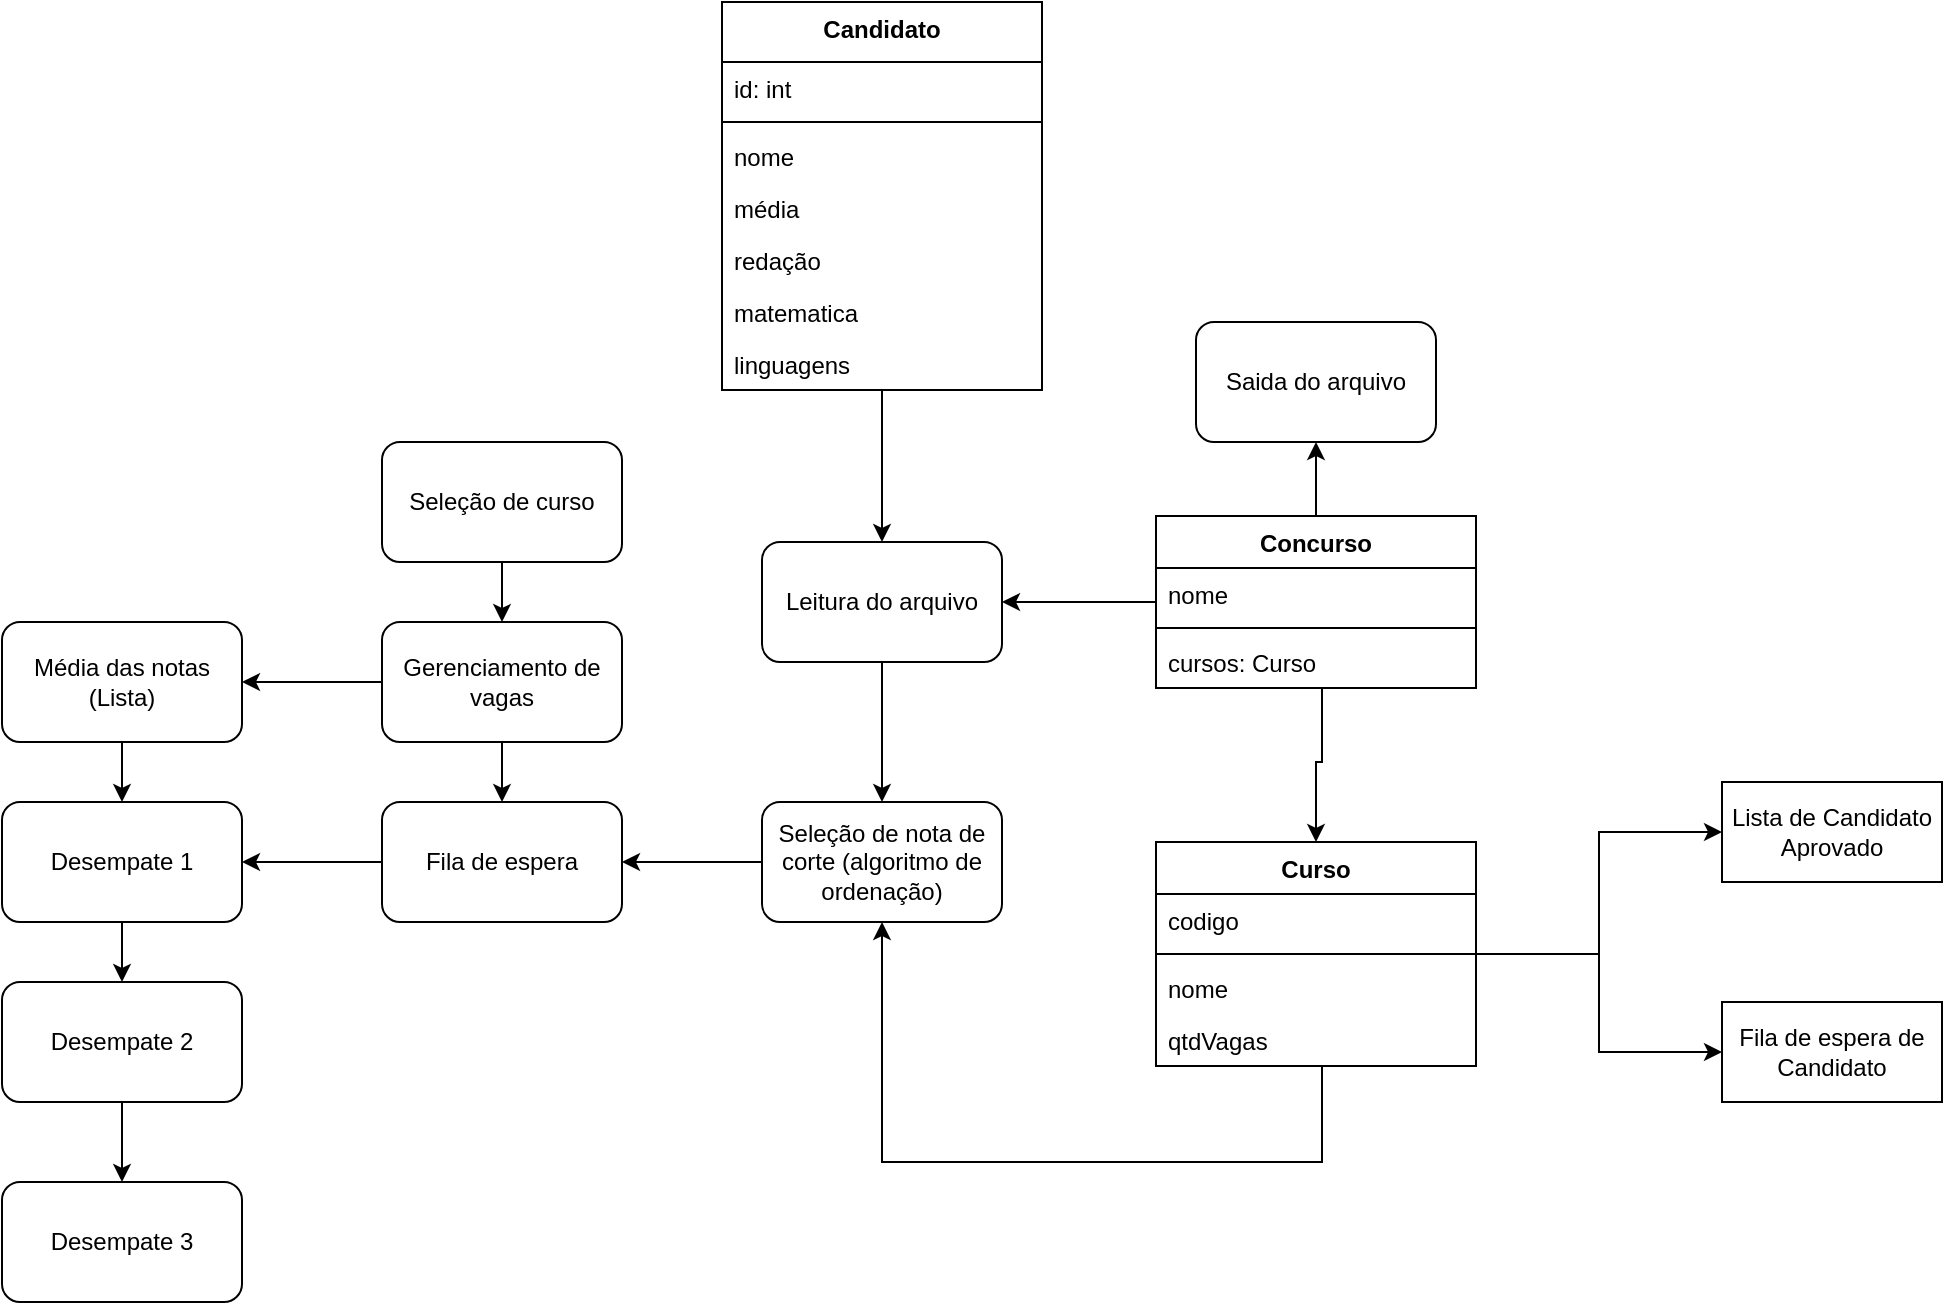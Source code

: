 <mxfile version="24.5.2" type="device">
  <diagram name="Página-1" id="CJAZAIpfjAzhSEw6AVTg">
    <mxGraphModel dx="1301" dy="1809" grid="1" gridSize="10" guides="1" tooltips="1" connect="1" arrows="1" fold="1" page="1" pageScale="1" pageWidth="827" pageHeight="1169" math="0" shadow="0">
      <root>
        <mxCell id="0" />
        <mxCell id="1" parent="0" />
        <mxCell id="j923q_v8Hhribv1rcpgO-5" style="edgeStyle=orthogonalEdgeStyle;rounded=0;orthogonalLoop=1;jettySize=auto;html=1;" edge="1" parent="1" source="j923q_v8Hhribv1rcpgO-1" target="j923q_v8Hhribv1rcpgO-2">
          <mxGeometry relative="1" as="geometry" />
        </mxCell>
        <mxCell id="j923q_v8Hhribv1rcpgO-1" value="Média das notas (Lista)" style="rounded=1;whiteSpace=wrap;html=1;" vertex="1" parent="1">
          <mxGeometry x="90" y="190" width="120" height="60" as="geometry" />
        </mxCell>
        <mxCell id="j923q_v8Hhribv1rcpgO-6" style="edgeStyle=orthogonalEdgeStyle;rounded=0;orthogonalLoop=1;jettySize=auto;html=1;" edge="1" parent="1" source="j923q_v8Hhribv1rcpgO-2" target="j923q_v8Hhribv1rcpgO-4">
          <mxGeometry relative="1" as="geometry" />
        </mxCell>
        <mxCell id="j923q_v8Hhribv1rcpgO-2" value="Desempate 1" style="rounded=1;whiteSpace=wrap;html=1;" vertex="1" parent="1">
          <mxGeometry x="90" y="280" width="120" height="60" as="geometry" />
        </mxCell>
        <mxCell id="j923q_v8Hhribv1rcpgO-3" value="Desempate 3" style="rounded=1;whiteSpace=wrap;html=1;" vertex="1" parent="1">
          <mxGeometry x="90" y="470" width="120" height="60" as="geometry" />
        </mxCell>
        <mxCell id="j923q_v8Hhribv1rcpgO-7" style="edgeStyle=orthogonalEdgeStyle;rounded=0;orthogonalLoop=1;jettySize=auto;html=1;" edge="1" parent="1" source="j923q_v8Hhribv1rcpgO-4" target="j923q_v8Hhribv1rcpgO-3">
          <mxGeometry relative="1" as="geometry" />
        </mxCell>
        <mxCell id="j923q_v8Hhribv1rcpgO-4" value="Desempate 2" style="rounded=1;whiteSpace=wrap;html=1;" vertex="1" parent="1">
          <mxGeometry x="90" y="370" width="120" height="60" as="geometry" />
        </mxCell>
        <mxCell id="j923q_v8Hhribv1rcpgO-10" style="edgeStyle=orthogonalEdgeStyle;rounded=0;orthogonalLoop=1;jettySize=auto;html=1;" edge="1" parent="1" source="j923q_v8Hhribv1rcpgO-8" target="j923q_v8Hhribv1rcpgO-9">
          <mxGeometry relative="1" as="geometry" />
        </mxCell>
        <mxCell id="j923q_v8Hhribv1rcpgO-11" style="edgeStyle=orthogonalEdgeStyle;rounded=0;orthogonalLoop=1;jettySize=auto;html=1;" edge="1" parent="1" source="j923q_v8Hhribv1rcpgO-8" target="j923q_v8Hhribv1rcpgO-1">
          <mxGeometry relative="1" as="geometry" />
        </mxCell>
        <mxCell id="j923q_v8Hhribv1rcpgO-8" value="Gerenciamento de vagas" style="rounded=1;whiteSpace=wrap;html=1;" vertex="1" parent="1">
          <mxGeometry x="280" y="190" width="120" height="60" as="geometry" />
        </mxCell>
        <mxCell id="j923q_v8Hhribv1rcpgO-12" style="edgeStyle=orthogonalEdgeStyle;rounded=0;orthogonalLoop=1;jettySize=auto;html=1;" edge="1" parent="1" source="j923q_v8Hhribv1rcpgO-9" target="j923q_v8Hhribv1rcpgO-2">
          <mxGeometry relative="1" as="geometry" />
        </mxCell>
        <mxCell id="j923q_v8Hhribv1rcpgO-9" value="Fila de espera" style="rounded=1;whiteSpace=wrap;html=1;" vertex="1" parent="1">
          <mxGeometry x="280" y="280" width="120" height="60" as="geometry" />
        </mxCell>
        <mxCell id="j923q_v8Hhribv1rcpgO-14" style="edgeStyle=orthogonalEdgeStyle;rounded=0;orthogonalLoop=1;jettySize=auto;html=1;" edge="1" parent="1" source="j923q_v8Hhribv1rcpgO-13" target="j923q_v8Hhribv1rcpgO-8">
          <mxGeometry relative="1" as="geometry" />
        </mxCell>
        <mxCell id="j923q_v8Hhribv1rcpgO-13" value="Seleção de curso" style="rounded=1;whiteSpace=wrap;html=1;" vertex="1" parent="1">
          <mxGeometry x="280" y="100" width="120" height="60" as="geometry" />
        </mxCell>
        <mxCell id="j923q_v8Hhribv1rcpgO-16" style="edgeStyle=orthogonalEdgeStyle;rounded=0;orthogonalLoop=1;jettySize=auto;html=1;entryX=0.5;entryY=0;entryDx=0;entryDy=0;" edge="1" parent="1" source="j923q_v8Hhribv1rcpgO-15" target="j923q_v8Hhribv1rcpgO-17">
          <mxGeometry relative="1" as="geometry" />
        </mxCell>
        <mxCell id="j923q_v8Hhribv1rcpgO-15" value="Leitura do arquivo" style="rounded=1;whiteSpace=wrap;html=1;" vertex="1" parent="1">
          <mxGeometry x="470" y="150" width="120" height="60" as="geometry" />
        </mxCell>
        <mxCell id="j923q_v8Hhribv1rcpgO-19" style="edgeStyle=orthogonalEdgeStyle;rounded=0;orthogonalLoop=1;jettySize=auto;html=1;" edge="1" parent="1" source="j923q_v8Hhribv1rcpgO-17" target="j923q_v8Hhribv1rcpgO-9">
          <mxGeometry relative="1" as="geometry" />
        </mxCell>
        <mxCell id="j923q_v8Hhribv1rcpgO-17" value="Seleção de nota de corte (algoritmo de ordenação)" style="rounded=1;whiteSpace=wrap;html=1;" vertex="1" parent="1">
          <mxGeometry x="470" y="280" width="120" height="60" as="geometry" />
        </mxCell>
        <mxCell id="j923q_v8Hhribv1rcpgO-52" style="edgeStyle=orthogonalEdgeStyle;rounded=0;orthogonalLoop=1;jettySize=auto;html=1;entryX=0.5;entryY=0;entryDx=0;entryDy=0;" edge="1" parent="1" source="j923q_v8Hhribv1rcpgO-20" target="j923q_v8Hhribv1rcpgO-15">
          <mxGeometry relative="1" as="geometry" />
        </mxCell>
        <mxCell id="j923q_v8Hhribv1rcpgO-20" value="Candidato" style="swimlane;fontStyle=1;align=center;verticalAlign=top;childLayout=stackLayout;horizontal=1;startSize=30;horizontalStack=0;resizeParent=1;resizeParentMax=0;resizeLast=0;collapsible=1;marginBottom=0;whiteSpace=wrap;html=1;" vertex="1" parent="1">
          <mxGeometry x="450" y="-120" width="160" height="194" as="geometry">
            <mxRectangle x="750" y="100" width="100" height="30" as="alternateBounds" />
          </mxGeometry>
        </mxCell>
        <mxCell id="j923q_v8Hhribv1rcpgO-21" value="id: int" style="text;strokeColor=none;fillColor=none;align=left;verticalAlign=top;spacingLeft=4;spacingRight=4;overflow=hidden;rotatable=0;points=[[0,0.5],[1,0.5]];portConstraint=eastwest;whiteSpace=wrap;html=1;" vertex="1" parent="j923q_v8Hhribv1rcpgO-20">
          <mxGeometry y="30" width="160" height="26" as="geometry" />
        </mxCell>
        <mxCell id="j923q_v8Hhribv1rcpgO-22" value="" style="line;strokeWidth=1;fillColor=none;align=left;verticalAlign=middle;spacingTop=-1;spacingLeft=3;spacingRight=3;rotatable=0;labelPosition=right;points=[];portConstraint=eastwest;strokeColor=inherit;" vertex="1" parent="j923q_v8Hhribv1rcpgO-20">
          <mxGeometry y="56" width="160" height="8" as="geometry" />
        </mxCell>
        <mxCell id="j923q_v8Hhribv1rcpgO-23" value="nome" style="text;strokeColor=none;fillColor=none;align=left;verticalAlign=top;spacingLeft=4;spacingRight=4;overflow=hidden;rotatable=0;points=[[0,0.5],[1,0.5]];portConstraint=eastwest;whiteSpace=wrap;html=1;" vertex="1" parent="j923q_v8Hhribv1rcpgO-20">
          <mxGeometry y="64" width="160" height="26" as="geometry" />
        </mxCell>
        <mxCell id="j923q_v8Hhribv1rcpgO-26" value="média" style="text;strokeColor=none;fillColor=none;align=left;verticalAlign=top;spacingLeft=4;spacingRight=4;overflow=hidden;rotatable=0;points=[[0,0.5],[1,0.5]];portConstraint=eastwest;whiteSpace=wrap;html=1;" vertex="1" parent="j923q_v8Hhribv1rcpgO-20">
          <mxGeometry y="90" width="160" height="26" as="geometry" />
        </mxCell>
        <mxCell id="j923q_v8Hhribv1rcpgO-27" value="redação" style="text;strokeColor=none;fillColor=none;align=left;verticalAlign=top;spacingLeft=4;spacingRight=4;overflow=hidden;rotatable=0;points=[[0,0.5],[1,0.5]];portConstraint=eastwest;whiteSpace=wrap;html=1;" vertex="1" parent="j923q_v8Hhribv1rcpgO-20">
          <mxGeometry y="116" width="160" height="26" as="geometry" />
        </mxCell>
        <mxCell id="j923q_v8Hhribv1rcpgO-28" value="matematica" style="text;strokeColor=none;fillColor=none;align=left;verticalAlign=top;spacingLeft=4;spacingRight=4;overflow=hidden;rotatable=0;points=[[0,0.5],[1,0.5]];portConstraint=eastwest;whiteSpace=wrap;html=1;" vertex="1" parent="j923q_v8Hhribv1rcpgO-20">
          <mxGeometry y="142" width="160" height="26" as="geometry" />
        </mxCell>
        <mxCell id="j923q_v8Hhribv1rcpgO-29" value="linguagens" style="text;strokeColor=none;fillColor=none;align=left;verticalAlign=top;spacingLeft=4;spacingRight=4;overflow=hidden;rotatable=0;points=[[0,0.5],[1,0.5]];portConstraint=eastwest;whiteSpace=wrap;html=1;" vertex="1" parent="j923q_v8Hhribv1rcpgO-20">
          <mxGeometry y="168" width="160" height="26" as="geometry" />
        </mxCell>
        <mxCell id="j923q_v8Hhribv1rcpgO-49" style="edgeStyle=orthogonalEdgeStyle;rounded=0;orthogonalLoop=1;jettySize=auto;html=1;" edge="1" parent="1" source="j923q_v8Hhribv1rcpgO-30" target="j923q_v8Hhribv1rcpgO-45">
          <mxGeometry relative="1" as="geometry" />
        </mxCell>
        <mxCell id="j923q_v8Hhribv1rcpgO-50" style="edgeStyle=orthogonalEdgeStyle;rounded=0;orthogonalLoop=1;jettySize=auto;html=1;entryX=1;entryY=0.5;entryDx=0;entryDy=0;" edge="1" parent="1" source="j923q_v8Hhribv1rcpgO-30" target="j923q_v8Hhribv1rcpgO-15">
          <mxGeometry relative="1" as="geometry" />
        </mxCell>
        <mxCell id="j923q_v8Hhribv1rcpgO-30" value="Concurso" style="swimlane;fontStyle=1;align=center;verticalAlign=top;childLayout=stackLayout;horizontal=1;startSize=26;horizontalStack=0;resizeParent=1;resizeParentMax=0;resizeLast=0;collapsible=1;marginBottom=0;whiteSpace=wrap;html=1;" vertex="1" parent="1">
          <mxGeometry x="667" y="137" width="160" height="86" as="geometry" />
        </mxCell>
        <mxCell id="j923q_v8Hhribv1rcpgO-31" value="nome" style="text;strokeColor=none;fillColor=none;align=left;verticalAlign=top;spacingLeft=4;spacingRight=4;overflow=hidden;rotatable=0;points=[[0,0.5],[1,0.5]];portConstraint=eastwest;whiteSpace=wrap;html=1;" vertex="1" parent="j923q_v8Hhribv1rcpgO-30">
          <mxGeometry y="26" width="160" height="26" as="geometry" />
        </mxCell>
        <mxCell id="j923q_v8Hhribv1rcpgO-32" value="" style="line;strokeWidth=1;fillColor=none;align=left;verticalAlign=middle;spacingTop=-1;spacingLeft=3;spacingRight=3;rotatable=0;labelPosition=right;points=[];portConstraint=eastwest;strokeColor=inherit;" vertex="1" parent="j923q_v8Hhribv1rcpgO-30">
          <mxGeometry y="52" width="160" height="8" as="geometry" />
        </mxCell>
        <mxCell id="j923q_v8Hhribv1rcpgO-33" value="cursos: Curso" style="text;strokeColor=none;fillColor=none;align=left;verticalAlign=top;spacingLeft=4;spacingRight=4;overflow=hidden;rotatable=0;points=[[0,0.5],[1,0.5]];portConstraint=eastwest;whiteSpace=wrap;html=1;" vertex="1" parent="j923q_v8Hhribv1rcpgO-30">
          <mxGeometry y="60" width="160" height="26" as="geometry" />
        </mxCell>
        <mxCell id="j923q_v8Hhribv1rcpgO-41" style="edgeStyle=orthogonalEdgeStyle;rounded=0;orthogonalLoop=1;jettySize=auto;html=1;entryX=0;entryY=0.5;entryDx=0;entryDy=0;" edge="1" parent="1" source="j923q_v8Hhribv1rcpgO-35" target="j923q_v8Hhribv1rcpgO-40">
          <mxGeometry relative="1" as="geometry" />
        </mxCell>
        <mxCell id="j923q_v8Hhribv1rcpgO-43" style="edgeStyle=orthogonalEdgeStyle;rounded=0;orthogonalLoop=1;jettySize=auto;html=1;" edge="1" parent="1" source="j923q_v8Hhribv1rcpgO-35" target="j923q_v8Hhribv1rcpgO-42">
          <mxGeometry relative="1" as="geometry" />
        </mxCell>
        <mxCell id="j923q_v8Hhribv1rcpgO-44" style="edgeStyle=orthogonalEdgeStyle;rounded=0;orthogonalLoop=1;jettySize=auto;html=1;entryX=0.5;entryY=1;entryDx=0;entryDy=0;" edge="1" parent="1" source="j923q_v8Hhribv1rcpgO-35" target="j923q_v8Hhribv1rcpgO-17">
          <mxGeometry relative="1" as="geometry">
            <Array as="points">
              <mxPoint x="750" y="460" />
              <mxPoint x="530" y="460" />
            </Array>
          </mxGeometry>
        </mxCell>
        <mxCell id="j923q_v8Hhribv1rcpgO-35" value="Curso" style="swimlane;fontStyle=1;align=center;verticalAlign=top;childLayout=stackLayout;horizontal=1;startSize=26;horizontalStack=0;resizeParent=1;resizeParentMax=0;resizeLast=0;collapsible=1;marginBottom=0;whiteSpace=wrap;html=1;" vertex="1" parent="1">
          <mxGeometry x="667" y="300" width="160" height="112" as="geometry" />
        </mxCell>
        <mxCell id="j923q_v8Hhribv1rcpgO-36" value="codigo" style="text;strokeColor=none;fillColor=none;align=left;verticalAlign=top;spacingLeft=4;spacingRight=4;overflow=hidden;rotatable=0;points=[[0,0.5],[1,0.5]];portConstraint=eastwest;whiteSpace=wrap;html=1;" vertex="1" parent="j923q_v8Hhribv1rcpgO-35">
          <mxGeometry y="26" width="160" height="26" as="geometry" />
        </mxCell>
        <mxCell id="j923q_v8Hhribv1rcpgO-37" value="" style="line;strokeWidth=1;fillColor=none;align=left;verticalAlign=middle;spacingTop=-1;spacingLeft=3;spacingRight=3;rotatable=0;labelPosition=right;points=[];portConstraint=eastwest;strokeColor=inherit;" vertex="1" parent="j923q_v8Hhribv1rcpgO-35">
          <mxGeometry y="52" width="160" height="8" as="geometry" />
        </mxCell>
        <mxCell id="j923q_v8Hhribv1rcpgO-38" value="nome" style="text;strokeColor=none;fillColor=none;align=left;verticalAlign=top;spacingLeft=4;spacingRight=4;overflow=hidden;rotatable=0;points=[[0,0.5],[1,0.5]];portConstraint=eastwest;whiteSpace=wrap;html=1;" vertex="1" parent="j923q_v8Hhribv1rcpgO-35">
          <mxGeometry y="60" width="160" height="26" as="geometry" />
        </mxCell>
        <mxCell id="j923q_v8Hhribv1rcpgO-39" value="qtdVagas" style="text;strokeColor=none;fillColor=none;align=left;verticalAlign=top;spacingLeft=4;spacingRight=4;overflow=hidden;rotatable=0;points=[[0,0.5],[1,0.5]];portConstraint=eastwest;whiteSpace=wrap;html=1;" vertex="1" parent="j923q_v8Hhribv1rcpgO-35">
          <mxGeometry y="86" width="160" height="26" as="geometry" />
        </mxCell>
        <mxCell id="j923q_v8Hhribv1rcpgO-40" value="Lista de Candidato Aprovado" style="html=1;whiteSpace=wrap;" vertex="1" parent="1">
          <mxGeometry x="950" y="270" width="110" height="50" as="geometry" />
        </mxCell>
        <mxCell id="j923q_v8Hhribv1rcpgO-42" value="Fila de espera de Candidato" style="html=1;whiteSpace=wrap;" vertex="1" parent="1">
          <mxGeometry x="950" y="380" width="110" height="50" as="geometry" />
        </mxCell>
        <mxCell id="j923q_v8Hhribv1rcpgO-45" value="Saida do arquivo" style="rounded=1;whiteSpace=wrap;html=1;" vertex="1" parent="1">
          <mxGeometry x="687" y="40" width="120" height="60" as="geometry" />
        </mxCell>
        <mxCell id="j923q_v8Hhribv1rcpgO-47" style="edgeStyle=orthogonalEdgeStyle;rounded=0;orthogonalLoop=1;jettySize=auto;html=1;entryX=0.5;entryY=0;entryDx=0;entryDy=0;" edge="1" parent="1" source="j923q_v8Hhribv1rcpgO-30" target="j923q_v8Hhribv1rcpgO-35">
          <mxGeometry relative="1" as="geometry">
            <mxPoint x="920" y="260" as="targetPoint" />
            <Array as="points">
              <mxPoint x="750" y="260" />
              <mxPoint x="747" y="260" />
            </Array>
          </mxGeometry>
        </mxCell>
      </root>
    </mxGraphModel>
  </diagram>
</mxfile>
